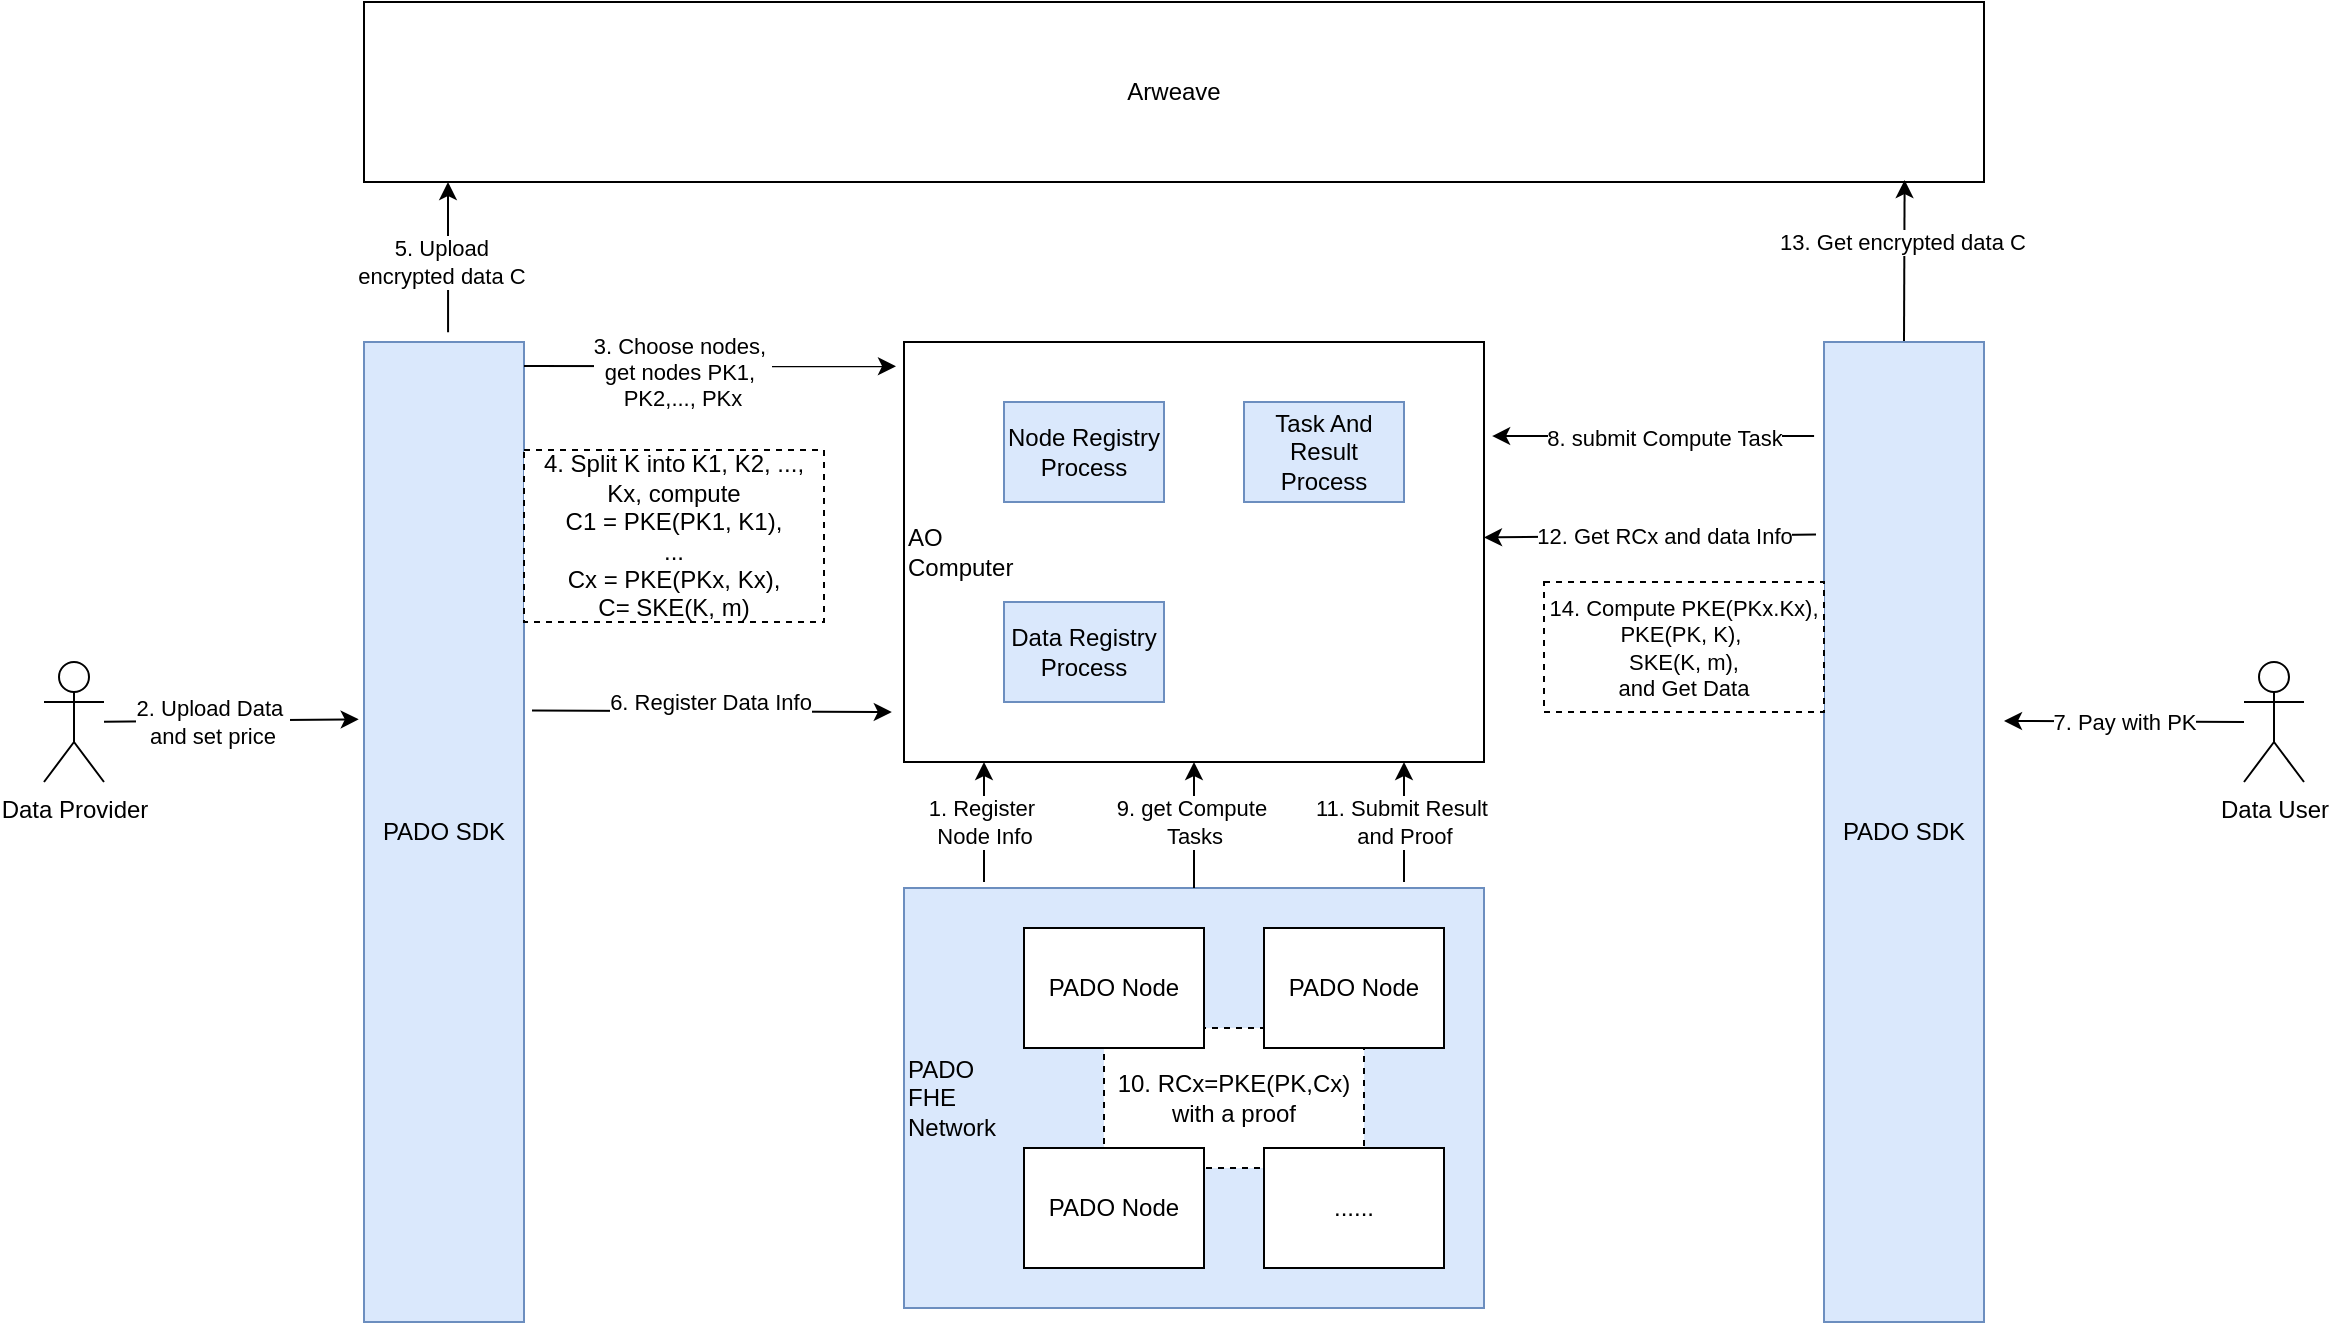 <mxfile version="24.0.4" type="device" pages="2">
  <diagram name="第 1 页" id="ghtXRSLPDQJWJSeyG4D3">
    <mxGraphModel dx="954" dy="727" grid="1" gridSize="10" guides="1" tooltips="1" connect="1" arrows="1" fold="1" page="1" pageScale="1" pageWidth="827" pageHeight="1169" math="0" shadow="0">
      <root>
        <mxCell id="0" />
        <mxCell id="1" parent="0" />
        <mxCell id="QxX5tkR7ZN4w_CKySbzB-1" value="PADO&lt;div&gt;FHE&amp;nbsp;&lt;div&gt;Network&lt;/div&gt;&lt;/div&gt;" style="rounded=0;whiteSpace=wrap;html=1;align=left;fillColor=#dae8fc;strokeColor=#6c8ebf;" parent="1" vertex="1">
          <mxGeometry x="460" y="553" width="290" height="210" as="geometry" />
        </mxCell>
        <mxCell id="QxX5tkR7ZN4w_CKySbzB-6" value="AO&amp;nbsp;&lt;div&gt;Computer&lt;/div&gt;" style="rounded=0;whiteSpace=wrap;html=1;align=left;" parent="1" vertex="1">
          <mxGeometry x="460" y="280" width="290" height="210" as="geometry" />
        </mxCell>
        <mxCell id="QxX5tkR7ZN4w_CKySbzB-7" value="Arweave" style="rounded=0;whiteSpace=wrap;html=1;align=center;" parent="1" vertex="1">
          <mxGeometry x="190" y="110" width="810" height="90" as="geometry" />
        </mxCell>
        <mxCell id="QxX5tkR7ZN4w_CKySbzB-8" value="Data Provider" style="shape=umlActor;verticalLabelPosition=bottom;verticalAlign=top;html=1;outlineConnect=0;" parent="1" vertex="1">
          <mxGeometry x="30" y="440" width="30" height="60" as="geometry" />
        </mxCell>
        <mxCell id="QxX5tkR7ZN4w_CKySbzB-9" value="Node Registry&lt;div&gt;Process&lt;/div&gt;" style="rounded=0;whiteSpace=wrap;html=1;fillColor=#dae8fc;strokeColor=#6c8ebf;" parent="1" vertex="1">
          <mxGeometry x="510" y="310" width="80" height="50" as="geometry" />
        </mxCell>
        <mxCell id="QxX5tkR7ZN4w_CKySbzB-10" value="Task And Result&lt;div&gt;Process&lt;/div&gt;" style="rounded=0;whiteSpace=wrap;html=1;fillColor=#dae8fc;strokeColor=#6c8ebf;" parent="1" vertex="1">
          <mxGeometry x="630" y="310" width="80" height="50" as="geometry" />
        </mxCell>
        <mxCell id="QxX5tkR7ZN4w_CKySbzB-12" value="" style="endArrow=classic;html=1;rounded=0;" parent="1" edge="1">
          <mxGeometry width="50" height="50" relative="1" as="geometry">
            <mxPoint x="500" y="550" as="sourcePoint" />
            <mxPoint x="500" y="490" as="targetPoint" />
          </mxGeometry>
        </mxCell>
        <mxCell id="QxX5tkR7ZN4w_CKySbzB-13" value="1. Register&amp;nbsp;&lt;div&gt;Node Info&lt;/div&gt;" style="edgeLabel;html=1;align=center;verticalAlign=middle;resizable=0;points=[];" parent="QxX5tkR7ZN4w_CKySbzB-12" vertex="1" connectable="0">
          <mxGeometry x="0.1" relative="1" as="geometry">
            <mxPoint y="3" as="offset" />
          </mxGeometry>
        </mxCell>
        <mxCell id="QxX5tkR7ZN4w_CKySbzB-14" value="&lt;div&gt;PADO SDK&lt;/div&gt;" style="rounded=0;whiteSpace=wrap;html=1;align=center;fillColor=#dae8fc;strokeColor=#6c8ebf;" parent="1" vertex="1">
          <mxGeometry x="190" y="280" width="80" height="490" as="geometry" />
        </mxCell>
        <mxCell id="QxX5tkR7ZN4w_CKySbzB-15" value="&lt;div&gt;Data Registry&lt;/div&gt;&lt;div&gt;Process&lt;/div&gt;" style="rounded=0;whiteSpace=wrap;html=1;fillColor=#dae8fc;strokeColor=#6c8ebf;" parent="1" vertex="1">
          <mxGeometry x="510" y="410" width="80" height="50" as="geometry" />
        </mxCell>
        <mxCell id="QxX5tkR7ZN4w_CKySbzB-16" value="" style="endArrow=classic;html=1;rounded=0;entryX=-0.033;entryY=0.385;entryDx=0;entryDy=0;entryPerimeter=0;" parent="1" source="QxX5tkR7ZN4w_CKySbzB-8" target="QxX5tkR7ZN4w_CKySbzB-14" edge="1">
          <mxGeometry width="50" height="50" relative="1" as="geometry">
            <mxPoint x="70" y="440" as="sourcePoint" />
            <mxPoint x="180" y="440" as="targetPoint" />
          </mxGeometry>
        </mxCell>
        <mxCell id="QxX5tkR7ZN4w_CKySbzB-17" value="2. Upload Data&amp;nbsp;&lt;div&gt;and set price&lt;/div&gt;" style="edgeLabel;html=1;align=center;verticalAlign=middle;resizable=0;points=[];" parent="QxX5tkR7ZN4w_CKySbzB-16" vertex="1" connectable="0">
          <mxGeometry x="-0.527" relative="1" as="geometry">
            <mxPoint x="24" as="offset" />
          </mxGeometry>
        </mxCell>
        <mxCell id="QxX5tkR7ZN4w_CKySbzB-18" value="" style="endArrow=classic;html=1;rounded=0;entryX=0;entryY=0.143;entryDx=0;entryDy=0;entryPerimeter=0;" parent="1" edge="1">
          <mxGeometry width="50" height="50" relative="1" as="geometry">
            <mxPoint x="270" y="292" as="sourcePoint" />
            <mxPoint x="456" y="292.15" as="targetPoint" />
          </mxGeometry>
        </mxCell>
        <mxCell id="QxX5tkR7ZN4w_CKySbzB-19" value="3. Choose nodes,&amp;nbsp;&lt;div&gt;get nodes PK1,&amp;nbsp;&lt;/div&gt;&lt;div&gt;PK2,..., PKx&lt;/div&gt;" style="edgeLabel;html=1;align=center;verticalAlign=middle;resizable=0;points=[];" parent="QxX5tkR7ZN4w_CKySbzB-18" vertex="1" connectable="0">
          <mxGeometry x="-0.356" y="1" relative="1" as="geometry">
            <mxPoint x="19" y="4" as="offset" />
          </mxGeometry>
        </mxCell>
        <mxCell id="QxX5tkR7ZN4w_CKySbzB-21" value="4.&amp;nbsp;&lt;span style=&quot;background-color: initial;&quot;&gt;Split K into K1, K2, ..., Kx, compute&lt;/span&gt;&lt;div&gt;C1 = PKE(PK1, K1),&lt;/div&gt;&lt;div&gt;&lt;span style=&quot;background-color: initial;&quot;&gt;...&lt;/span&gt;&lt;br&gt;&lt;/div&gt;&lt;div&gt;Cx = PKE(PKx, Kx),&lt;/div&gt;&lt;div&gt;C= SKE(K, m)&lt;/div&gt;" style="rounded=0;whiteSpace=wrap;html=1;dashed=1;" parent="1" vertex="1">
          <mxGeometry x="270" y="334" width="150" height="86" as="geometry" />
        </mxCell>
        <mxCell id="QxX5tkR7ZN4w_CKySbzB-22" value="" style="endArrow=classic;html=1;rounded=0;exitX=0.638;exitY=-0.012;exitDx=0;exitDy=0;exitPerimeter=0;" parent="1" edge="1">
          <mxGeometry width="50" height="50" relative="1" as="geometry">
            <mxPoint x="232.04" y="275.08" as="sourcePoint" />
            <mxPoint x="232" y="200" as="targetPoint" />
          </mxGeometry>
        </mxCell>
        <mxCell id="QxX5tkR7ZN4w_CKySbzB-23" value="5. Upload&amp;nbsp;&lt;div&gt;encrypted data C&amp;nbsp;&lt;/div&gt;" style="edgeLabel;html=1;align=center;verticalAlign=middle;resizable=0;points=[];" parent="QxX5tkR7ZN4w_CKySbzB-22" vertex="1" connectable="0">
          <mxGeometry x="-0.672" y="1" relative="1" as="geometry">
            <mxPoint x="-1" y="-23" as="offset" />
          </mxGeometry>
        </mxCell>
        <mxCell id="QxX5tkR7ZN4w_CKySbzB-24" value="Data User" style="shape=umlActor;verticalLabelPosition=bottom;verticalAlign=top;html=1;outlineConnect=0;" parent="1" vertex="1">
          <mxGeometry x="1130" y="440" width="30" height="60" as="geometry" />
        </mxCell>
        <mxCell id="QxX5tkR7ZN4w_CKySbzB-25" value="" style="endArrow=classic;html=1;rounded=0;" parent="1" edge="1">
          <mxGeometry width="50" height="50" relative="1" as="geometry">
            <mxPoint x="1130" y="470" as="sourcePoint" />
            <mxPoint x="1010" y="469.5" as="targetPoint" />
          </mxGeometry>
        </mxCell>
        <mxCell id="QxX5tkR7ZN4w_CKySbzB-27" value="7.&amp;nbsp;Pay with PK" style="edgeLabel;html=1;align=center;verticalAlign=middle;resizable=0;points=[];" parent="QxX5tkR7ZN4w_CKySbzB-25" vertex="1" connectable="0">
          <mxGeometry x="-0.569" y="1" relative="1" as="geometry">
            <mxPoint x="-34" y="-1" as="offset" />
          </mxGeometry>
        </mxCell>
        <mxCell id="QxX5tkR7ZN4w_CKySbzB-34" value="&lt;div&gt;10. RCx=PKE(PK,Cx)&lt;/div&gt;&lt;div&gt;with a proof&lt;/div&gt;" style="rounded=0;whiteSpace=wrap;html=1;dashed=1;" parent="1" vertex="1">
          <mxGeometry x="560" y="623" width="130" height="70" as="geometry" />
        </mxCell>
        <mxCell id="QxX5tkR7ZN4w_CKySbzB-3" value="PADO Node" style="rounded=0;whiteSpace=wrap;html=1;" parent="1" vertex="1">
          <mxGeometry x="640" y="573" width="90" height="60" as="geometry" />
        </mxCell>
        <mxCell id="QxX5tkR7ZN4w_CKySbzB-2" value="PADO Node" style="rounded=0;whiteSpace=wrap;html=1;" parent="1" vertex="1">
          <mxGeometry x="520" y="573" width="90" height="60" as="geometry" />
        </mxCell>
        <mxCell id="QxX5tkR7ZN4w_CKySbzB-4" value="PADO Node" style="rounded=0;whiteSpace=wrap;html=1;" parent="1" vertex="1">
          <mxGeometry x="520" y="683" width="90" height="60" as="geometry" />
        </mxCell>
        <mxCell id="QxX5tkR7ZN4w_CKySbzB-5" value="......" style="rounded=0;whiteSpace=wrap;html=1;" parent="1" vertex="1">
          <mxGeometry x="640" y="683" width="90" height="60" as="geometry" />
        </mxCell>
        <mxCell id="QxX5tkR7ZN4w_CKySbzB-37" value="" style="endArrow=classic;html=1;rounded=0;" parent="1" edge="1">
          <mxGeometry width="50" height="50" relative="1" as="geometry">
            <mxPoint x="710" y="550" as="sourcePoint" />
            <mxPoint x="710" y="490" as="targetPoint" />
          </mxGeometry>
        </mxCell>
        <mxCell id="QxX5tkR7ZN4w_CKySbzB-38" value="11. Submit Result&amp;nbsp;&lt;div&gt;and Proof&lt;/div&gt;" style="edgeLabel;html=1;align=center;verticalAlign=middle;resizable=0;points=[];" parent="QxX5tkR7ZN4w_CKySbzB-37" vertex="1" connectable="0">
          <mxGeometry x="0.067" relative="1" as="geometry">
            <mxPoint y="2" as="offset" />
          </mxGeometry>
        </mxCell>
        <mxCell id="GgncNxLAlhZiATb8ekoJ-1" value="" style="endArrow=classic;html=1;rounded=0;entryX=-0.021;entryY=0.881;entryDx=0;entryDy=0;entryPerimeter=0;exitX=1.05;exitY=0.376;exitDx=0;exitDy=0;exitPerimeter=0;" parent="1" source="QxX5tkR7ZN4w_CKySbzB-14" target="QxX5tkR7ZN4w_CKySbzB-6" edge="1">
          <mxGeometry width="50" height="50" relative="1" as="geometry">
            <mxPoint x="290" y="460" as="sourcePoint" />
            <mxPoint x="360" y="480" as="targetPoint" />
          </mxGeometry>
        </mxCell>
        <mxCell id="GgncNxLAlhZiATb8ekoJ-2" value="6. Register Data Info" style="edgeLabel;html=1;align=center;verticalAlign=middle;resizable=0;points=[];" parent="GgncNxLAlhZiATb8ekoJ-1" vertex="1" connectable="0">
          <mxGeometry x="-0.443" relative="1" as="geometry">
            <mxPoint x="39" y="-5" as="offset" />
          </mxGeometry>
        </mxCell>
        <mxCell id="GgncNxLAlhZiATb8ekoJ-3" value="9. get Compute&amp;nbsp;&lt;div&gt;Tasks&lt;/div&gt;" style="endArrow=classic;html=1;rounded=0;exitX=0.5;exitY=0;exitDx=0;exitDy=0;entryX=0.5;entryY=1;entryDx=0;entryDy=0;" parent="1" source="QxX5tkR7ZN4w_CKySbzB-1" target="QxX5tkR7ZN4w_CKySbzB-6" edge="1">
          <mxGeometry x="0.048" width="50" height="50" relative="1" as="geometry">
            <mxPoint x="604.5" y="490" as="sourcePoint" />
            <mxPoint x="610" y="500" as="targetPoint" />
            <mxPoint as="offset" />
          </mxGeometry>
        </mxCell>
        <mxCell id="GgncNxLAlhZiATb8ekoJ-4" value="" style="endArrow=classic;html=1;rounded=0;entryX=1;entryY=0.5;entryDx=0;entryDy=0;exitX=-0.05;exitY=0.194;exitDx=0;exitDy=0;exitPerimeter=0;" parent="1" edge="1">
          <mxGeometry width="50" height="50" relative="1" as="geometry">
            <mxPoint x="916" y="376.28" as="sourcePoint" />
            <mxPoint x="750" y="377.72" as="targetPoint" />
          </mxGeometry>
        </mxCell>
        <mxCell id="GgncNxLAlhZiATb8ekoJ-5" value="12.&amp;nbsp;Get RCx and data Info" style="edgeLabel;html=1;align=center;verticalAlign=middle;resizable=0;points=[];" parent="GgncNxLAlhZiATb8ekoJ-4" vertex="1" connectable="0">
          <mxGeometry x="-0.569" y="1" relative="1" as="geometry">
            <mxPoint x="-40" y="-1" as="offset" />
          </mxGeometry>
        </mxCell>
        <mxCell id="GgncNxLAlhZiATb8ekoJ-6" value="" style="endArrow=classic;html=1;rounded=0;entryX=0.951;entryY=0.989;entryDx=0;entryDy=0;exitX=0.5;exitY=0;exitDx=0;exitDy=0;entryPerimeter=0;" parent="1" source="GgncNxLAlhZiATb8ekoJ-13" target="QxX5tkR7ZN4w_CKySbzB-7" edge="1">
          <mxGeometry width="50" height="50" relative="1" as="geometry">
            <mxPoint x="1190" y="334" as="sourcePoint" />
            <mxPoint x="930" y="200" as="targetPoint" />
          </mxGeometry>
        </mxCell>
        <mxCell id="GgncNxLAlhZiATb8ekoJ-7" value="13. Get encrypted data C" style="edgeLabel;html=1;align=center;verticalAlign=middle;resizable=0;points=[];" parent="GgncNxLAlhZiATb8ekoJ-6" vertex="1" connectable="0">
          <mxGeometry x="0.244" y="1" relative="1" as="geometry">
            <mxPoint as="offset" />
          </mxGeometry>
        </mxCell>
        <mxCell id="GgncNxLAlhZiATb8ekoJ-13" value="&lt;div&gt;PADO SDK&lt;/div&gt;" style="rounded=0;whiteSpace=wrap;html=1;align=center;fillColor=#dae8fc;strokeColor=#6c8ebf;" parent="1" vertex="1">
          <mxGeometry x="920" y="280" width="80" height="490" as="geometry" />
        </mxCell>
        <mxCell id="GgncNxLAlhZiATb8ekoJ-15" value="" style="endArrow=classic;html=1;rounded=0;entryX=1.014;entryY=0.224;entryDx=0;entryDy=0;entryPerimeter=0;exitX=-0.062;exitY=0.096;exitDx=0;exitDy=0;exitPerimeter=0;" parent="1" source="GgncNxLAlhZiATb8ekoJ-13" target="QxX5tkR7ZN4w_CKySbzB-6" edge="1">
          <mxGeometry width="50" height="50" relative="1" as="geometry">
            <mxPoint x="850" y="360" as="sourcePoint" />
            <mxPoint x="900" y="310" as="targetPoint" />
          </mxGeometry>
        </mxCell>
        <mxCell id="GgncNxLAlhZiATb8ekoJ-16" value="8. submit Compute Task" style="edgeLabel;html=1;align=center;verticalAlign=middle;resizable=0;points=[];" parent="GgncNxLAlhZiATb8ekoJ-15" vertex="1" connectable="0">
          <mxGeometry x="0.491" y="1" relative="1" as="geometry">
            <mxPoint x="45" as="offset" />
          </mxGeometry>
        </mxCell>
        <mxCell id="GgncNxLAlhZiATb8ekoJ-18" value="&lt;div style=&quot;font-size: 11px; text-wrap: nowrap;&quot;&gt;14. Compute PKE(PKx.Kx),&lt;/div&gt;&lt;div style=&quot;font-size: 11px; text-wrap: nowrap;&quot;&gt;PKE(PK, K),&amp;nbsp;&lt;br&gt;&lt;/div&gt;&lt;div style=&quot;font-size: 11px; text-wrap: nowrap;&quot;&gt;SKE(K, m),&lt;br&gt;&lt;/div&gt;&lt;div style=&quot;font-size: 11px; text-wrap: nowrap;&quot;&gt;and Get Data&lt;/div&gt;" style="rounded=0;whiteSpace=wrap;html=1;dashed=1;" parent="1" vertex="1">
          <mxGeometry x="780" y="400" width="140" height="65" as="geometry" />
        </mxCell>
      </root>
    </mxGraphModel>
  </diagram>
  <diagram id="c05hI6rLrC8rcLWAQth0" name="第 2 页">
    <mxGraphModel dx="954" dy="727" grid="1" gridSize="10" guides="1" tooltips="1" connect="1" arrows="1" fold="1" page="1" pageScale="1" pageWidth="827" pageHeight="1169" math="0" shadow="0">
      <root>
        <mxCell id="0" />
        <mxCell id="1" parent="0" />
        <mxCell id="DUMjCRSrtNd-vCnPZLQh-1" value="Storage Blockchain" style="rounded=0;whiteSpace=wrap;html=1;align=center;" vertex="1" parent="1">
          <mxGeometry x="110" y="1010" width="810" height="90" as="geometry" />
        </mxCell>
        <mxCell id="exUUGfwQR9QnGsHWKtJS-1" value="&lt;div&gt;PADO&lt;/div&gt;Contracts" style="rounded=0;whiteSpace=wrap;html=1;align=left;fillColor=#dae8fc;strokeColor=#6c8ebf;" vertex="1" parent="1">
          <mxGeometry x="110" y="890" width="810" height="90" as="geometry" />
        </mxCell>
        <mxCell id="exUUGfwQR9QnGsHWKtJS-2" value="Worker Mgt" style="rounded=0;whiteSpace=wrap;html=1;" vertex="1" parent="1">
          <mxGeometry x="390" y="910" width="80" height="50" as="geometry" />
        </mxCell>
        <mxCell id="exUUGfwQR9QnGsHWKtJS-3" value="Fee Mgt" style="rounded=0;whiteSpace=wrap;html=1;" vertex="1" parent="1">
          <mxGeometry x="530" y="910" width="80" height="50" as="geometry" />
        </mxCell>
        <mxCell id="exUUGfwQR9QnGsHWKtJS-4" value="&lt;div&gt;Task Mgt&lt;/div&gt;" style="rounded=0;whiteSpace=wrap;html=1;" vertex="1" parent="1">
          <mxGeometry x="240" y="910" width="80" height="50" as="geometry" />
        </mxCell>
        <mxCell id="exUUGfwQR9QnGsHWKtJS-5" value="Data Mgt" style="rounded=0;whiteSpace=wrap;html=1;" vertex="1" parent="1">
          <mxGeometry x="660" y="910" width="80" height="50" as="geometry" />
        </mxCell>
        <mxCell id="exUUGfwQR9QnGsHWKtJS-6" value="Eigen&lt;div&gt;Contracts&lt;/div&gt;" style="rounded=0;whiteSpace=wrap;html=1;" vertex="1" parent="1">
          <mxGeometry x="790" y="910" width="80" height="50" as="geometry" />
        </mxCell>
        <mxCell id="MkFpK6YsLnDdLfLulqdd-1" value="PADO&lt;div&gt;zkFHE&amp;nbsp;&lt;div&gt;Network&lt;/div&gt;&lt;/div&gt;" style="rounded=0;whiteSpace=wrap;html=1;align=left;fillColor=#dae8fc;strokeColor=#6c8ebf;" vertex="1" parent="1">
          <mxGeometry x="320" y="570" width="380" height="210" as="geometry" />
        </mxCell>
        <mxCell id="MkFpK6YsLnDdLfLulqdd-2" value="&lt;div&gt;11. RCi=REnc(PK,Ci)&lt;/div&gt;&lt;div&gt;with a proof&lt;/div&gt;" style="rounded=0;whiteSpace=wrap;html=1;dashed=1;" vertex="1" parent="1">
          <mxGeometry x="445" y="640" width="130" height="70" as="geometry" />
        </mxCell>
        <mxCell id="MkFpK6YsLnDdLfLulqdd-3" value="PADO Node" style="rounded=0;whiteSpace=wrap;html=1;" vertex="1" parent="1">
          <mxGeometry x="525" y="590" width="90" height="60" as="geometry" />
        </mxCell>
        <mxCell id="MkFpK6YsLnDdLfLulqdd-4" value="PADO Node" style="rounded=0;whiteSpace=wrap;html=1;" vertex="1" parent="1">
          <mxGeometry x="405" y="590" width="90" height="60" as="geometry" />
        </mxCell>
        <mxCell id="MkFpK6YsLnDdLfLulqdd-5" value="PADO Node" style="rounded=0;whiteSpace=wrap;html=1;" vertex="1" parent="1">
          <mxGeometry x="405" y="700" width="90" height="60" as="geometry" />
        </mxCell>
        <mxCell id="MkFpK6YsLnDdLfLulqdd-6" value="......" style="rounded=0;whiteSpace=wrap;html=1;" vertex="1" parent="1">
          <mxGeometry x="525" y="700" width="100" height="60" as="geometry" />
        </mxCell>
        <mxCell id="YoFbUmIuctkHqB53_PTj-1" value="" style="rounded=0;whiteSpace=wrap;html=1;align=left;fillColor=#dae8fc;strokeColor=#6c8ebf;" vertex="1" parent="1">
          <mxGeometry x="110" y="570" width="140" height="210" as="geometry" />
        </mxCell>
        <mxCell id="YoFbUmIuctkHqB53_PTj-2" value="&lt;div&gt;&lt;/div&gt;&lt;div&gt;&lt;br&gt;&lt;/div&gt;" style="rounded=0;whiteSpace=wrap;html=1;align=left;fillColor=#dae8fc;strokeColor=#6c8ebf;" vertex="1" parent="1">
          <mxGeometry x="770" y="570" width="140" height="210" as="geometry" />
        </mxCell>
        <mxCell id="GY8wELrFWkh5OTDhmnHp-1" value="Data Provider" style="shape=umlActor;verticalLabelPosition=bottom;verticalAlign=top;html=1;outlineConnect=0;" vertex="1" parent="1">
          <mxGeometry x="165" y="380" width="30" height="60" as="geometry" />
        </mxCell>
        <mxCell id="lQqx-JxPy_GH4VJ_LsMG-1" value="Data User" style="shape=umlActor;verticalLabelPosition=bottom;verticalAlign=top;html=1;outlineConnect=0;" vertex="1" parent="1">
          <mxGeometry x="815" y="380" width="30" height="60" as="geometry" />
        </mxCell>
        <mxCell id="6bG31kauor2JXkk4538G-1" value="" style="endArrow=classic;html=1;rounded=0;exitX=0.103;exitY=1.01;exitDx=0;exitDy=0;exitPerimeter=0;" edge="1" parent="1" source="MkFpK6YsLnDdLfLulqdd-1">
          <mxGeometry width="50" height="50" relative="1" as="geometry">
            <mxPoint x="360" y="870" as="sourcePoint" />
            <mxPoint x="360" y="884" as="targetPoint" />
          </mxGeometry>
        </mxCell>
        <mxCell id="6bG31kauor2JXkk4538G-2" value="1. Register&amp;nbsp;&lt;div&gt;Node Info&lt;/div&gt;" style="edgeLabel;html=1;align=center;verticalAlign=middle;resizable=0;points=[];" vertex="1" connectable="0" parent="6bG31kauor2JXkk4538G-1">
          <mxGeometry x="0.1" relative="1" as="geometry">
            <mxPoint y="5" as="offset" />
          </mxGeometry>
        </mxCell>
        <mxCell id="PpjK67fXUQc045DBSpY4-1" value="" style="endArrow=classic;html=1;rounded=0;entryX=0.5;entryY=0;entryDx=0;entryDy=0;" edge="1" parent="1" target="YoFbUmIuctkHqB53_PTj-1">
          <mxGeometry width="50" height="50" relative="1" as="geometry">
            <mxPoint x="180" y="470" as="sourcePoint" />
            <mxPoint x="187" y="469" as="targetPoint" />
          </mxGeometry>
        </mxCell>
        <mxCell id="PpjK67fXUQc045DBSpY4-2" value="2. Upload Data&amp;nbsp;&lt;div&gt;and set price&lt;/div&gt;" style="edgeLabel;html=1;align=center;verticalAlign=middle;resizable=0;points=[];" vertex="1" connectable="0" parent="PpjK67fXUQc045DBSpY4-1">
          <mxGeometry x="-0.527" relative="1" as="geometry">
            <mxPoint y="16" as="offset" />
          </mxGeometry>
        </mxCell>
        <mxCell id="QaDAvNOacIVWd6xGqxZ1-1" value="" style="endArrow=classic;html=1;rounded=0;entryX=0.073;entryY=-0.011;entryDx=0;entryDy=0;entryPerimeter=0;exitX=0.414;exitY=1.014;exitDx=0;exitDy=0;exitPerimeter=0;" edge="1" parent="1">
          <mxGeometry width="50" height="50" relative="1" as="geometry">
            <mxPoint x="139.96" y="782.94" as="sourcePoint" />
            <mxPoint x="141.13" y="889.01" as="targetPoint" />
          </mxGeometry>
        </mxCell>
        <mxCell id="QaDAvNOacIVWd6xGqxZ1-2" value="3. Choose nodes,&amp;nbsp;&lt;div&gt;get nodes PK1,&amp;nbsp;&lt;/div&gt;&lt;div&gt;PK2,..., PKx&lt;/div&gt;" style="edgeLabel;html=1;align=center;verticalAlign=middle;resizable=0;points=[];" vertex="1" connectable="0" parent="QaDAvNOacIVWd6xGqxZ1-1">
          <mxGeometry x="-0.356" y="1" relative="1" as="geometry">
            <mxPoint x="1" y="13" as="offset" />
          </mxGeometry>
        </mxCell>
        <mxCell id="SCxaq1_8Oui_Qir0T3os-1" value="4.&amp;nbsp;&lt;span style=&quot;background-color: initial;&quot;&gt;Split K into K1, K2, ..., Kn, compute&lt;/span&gt;&lt;div&gt;C1 = PKE(PK1, K1),&lt;/div&gt;&lt;div&gt;&lt;span style=&quot;background-color: initial;&quot;&gt;...&lt;/span&gt;&lt;br&gt;&lt;/div&gt;&lt;div&gt;Cn = PKE(PKn, Kn),&lt;/div&gt;&lt;div&gt;C= SKE(K, m)&lt;/div&gt;" style="rounded=0;whiteSpace=wrap;html=1;dashed=1;" vertex="1" parent="1">
          <mxGeometry x="112.5" y="640" width="135" height="86" as="geometry" />
        </mxCell>
        <mxCell id="SCxaq1_8Oui_Qir0T3os-3" value="Apps &amp;amp; PADO SDK" style="text;html=1;align=center;verticalAlign=middle;whiteSpace=wrap;rounded=0;" vertex="1" parent="1">
          <mxGeometry x="125" y="570" width="110" height="30" as="geometry" />
        </mxCell>
        <mxCell id="SCxaq1_8Oui_Qir0T3os-4" value="Apps &amp;amp; PADO SDK" style="text;html=1;align=center;verticalAlign=middle;whiteSpace=wrap;rounded=0;" vertex="1" parent="1">
          <mxGeometry x="785" y="570" width="110" height="30" as="geometry" />
        </mxCell>
        <mxCell id="I7ZaOATq_KnOFhExdCV1-1" value="" style="endArrow=classic;html=1;rounded=0;exitX=-0.043;exitY=0.505;exitDx=0;exitDy=0;exitPerimeter=0;entryX=0;entryY=0.5;entryDx=0;entryDy=0;" edge="1" parent="1" source="YoFbUmIuctkHqB53_PTj-1" target="DUMjCRSrtNd-vCnPZLQh-1">
          <mxGeometry width="50" height="50" relative="1" as="geometry">
            <mxPoint x="60.04" y="715.08" as="sourcePoint" />
            <mxPoint x="50" y="960" as="targetPoint" />
            <Array as="points">
              <mxPoint x="40" y="676" />
              <mxPoint x="40" y="870" />
              <mxPoint x="40" y="1055" />
            </Array>
          </mxGeometry>
        </mxCell>
        <mxCell id="I7ZaOATq_KnOFhExdCV1-2" value="5. Upload&amp;nbsp;&lt;div&gt;encrypted data&amp;nbsp;&amp;nbsp;&lt;/div&gt;" style="edgeLabel;html=1;align=center;verticalAlign=middle;resizable=0;points=[];" vertex="1" connectable="0" parent="I7ZaOATq_KnOFhExdCV1-1">
          <mxGeometry x="-0.672" y="1" relative="1" as="geometry">
            <mxPoint x="11" y="135" as="offset" />
          </mxGeometry>
        </mxCell>
        <mxCell id="Bb1Ejjon6rZkzRMfssTx-1" value="" style="endArrow=classic;html=1;rounded=0;exitX=0.75;exitY=1;exitDx=0;exitDy=0;entryX=0.151;entryY=-0.044;entryDx=0;entryDy=0;entryPerimeter=0;" edge="1" parent="1" target="exUUGfwQR9QnGsHWKtJS-1">
          <mxGeometry width="50" height="50" relative="1" as="geometry">
            <mxPoint x="231" y="780" as="sourcePoint" />
            <mxPoint x="231" y="880" as="targetPoint" />
          </mxGeometry>
        </mxCell>
        <mxCell id="Bb1Ejjon6rZkzRMfssTx-2" value="6. Register&amp;nbsp;&lt;div&gt;Data Info&lt;/div&gt;" style="edgeLabel;html=1;align=center;verticalAlign=middle;resizable=0;points=[];" vertex="1" connectable="0" parent="Bb1Ejjon6rZkzRMfssTx-1">
          <mxGeometry x="-0.443" relative="1" as="geometry">
            <mxPoint x="4" y="20" as="offset" />
          </mxGeometry>
        </mxCell>
        <mxCell id="ZDVfE5y243Be8YPZUsdZ-1" value="" style="endArrow=classic;html=1;rounded=0;entryX=0.5;entryY=0;entryDx=0;entryDy=0;" edge="1" parent="1">
          <mxGeometry width="50" height="50" relative="1" as="geometry">
            <mxPoint x="810" y="469" as="sourcePoint" />
            <mxPoint x="810" y="569" as="targetPoint" />
          </mxGeometry>
        </mxCell>
        <mxCell id="ZDVfE5y243Be8YPZUsdZ-2" value="7.&amp;nbsp;Pay&amp;nbsp;&lt;div&gt;with PK&lt;/div&gt;" style="edgeLabel;html=1;align=center;verticalAlign=middle;resizable=0;points=[];" vertex="1" connectable="0" parent="ZDVfE5y243Be8YPZUsdZ-1">
          <mxGeometry x="-0.569" y="1" relative="1" as="geometry">
            <mxPoint x="-1" y="-1" as="offset" />
          </mxGeometry>
        </mxCell>
        <mxCell id="fF99x6c2l2We9HSMI7pX-1" value="" style="endArrow=classic;html=1;rounded=0;entryX=0.844;entryY=-0.044;entryDx=0;entryDy=0;entryPerimeter=0;" edge="1" parent="1" target="exUUGfwQR9QnGsHWKtJS-1">
          <mxGeometry width="50" height="50" relative="1" as="geometry">
            <mxPoint x="794" y="780" as="sourcePoint" />
            <mxPoint x="793" y="880" as="targetPoint" />
          </mxGeometry>
        </mxCell>
        <mxCell id="fF99x6c2l2We9HSMI7pX-2" value="8. submit&amp;nbsp;&lt;div&gt;Compute Task&lt;/div&gt;" style="edgeLabel;html=1;align=center;verticalAlign=middle;resizable=0;points=[];" vertex="1" connectable="0" parent="fF99x6c2l2We9HSMI7pX-1">
          <mxGeometry x="0.491" y="1" relative="1" as="geometry">
            <mxPoint x="-5" y="-49" as="offset" />
          </mxGeometry>
        </mxCell>
        <mxCell id="fF99x6c2l2We9HSMI7pX-3" value="" style="endArrow=classic;html=1;rounded=0;exitX=0.424;exitY=1.019;exitDx=0;exitDy=0;exitPerimeter=0;entryX=0.844;entryY=-0.044;entryDx=0;entryDy=0;entryPerimeter=0;" edge="1" parent="1">
          <mxGeometry width="50" height="50" relative="1" as="geometry">
            <mxPoint x="436.12" y="783.99" as="sourcePoint" />
            <mxPoint x="436" y="890" as="targetPoint" />
          </mxGeometry>
        </mxCell>
        <mxCell id="fF99x6c2l2We9HSMI7pX-4" value="9. Get&amp;nbsp;&lt;div&gt;Compute Tasks&lt;/div&gt;" style="edgeLabel;html=1;align=center;verticalAlign=middle;resizable=0;points=[];" vertex="1" connectable="0" parent="fF99x6c2l2We9HSMI7pX-3">
          <mxGeometry x="0.491" y="1" relative="1" as="geometry">
            <mxPoint x="-7" y="-47" as="offset" />
          </mxGeometry>
        </mxCell>
        <mxCell id="XnVLdmQZfstgaaeMO9ap-1" value="" style="endArrow=classic;html=1;rounded=0;exitX=0.424;exitY=1.019;exitDx=0;exitDy=0;exitPerimeter=0;entryX=0.844;entryY=-0.044;entryDx=0;entryDy=0;entryPerimeter=0;" edge="1" parent="1">
          <mxGeometry width="50" height="50" relative="1" as="geometry">
            <mxPoint x="680.12" y="780" as="sourcePoint" />
            <mxPoint x="680" y="886.01" as="targetPoint" />
          </mxGeometry>
        </mxCell>
        <mxCell id="XnVLdmQZfstgaaeMO9ap-2" value="13. Submit result&amp;nbsp;&lt;div&gt;and proof&lt;/div&gt;" style="edgeLabel;html=1;align=center;verticalAlign=middle;resizable=0;points=[];" vertex="1" connectable="0" parent="XnVLdmQZfstgaaeMO9ap-1">
          <mxGeometry x="0.491" y="1" relative="1" as="geometry">
            <mxPoint x="-1" y="-46" as="offset" />
          </mxGeometry>
        </mxCell>
        <mxCell id="XnVLdmQZfstgaaeMO9ap-3" value="" style="endArrow=classic;html=1;rounded=0;exitX=0.424;exitY=1.019;exitDx=0;exitDy=0;exitPerimeter=0;entryX=0.473;entryY=-0.056;entryDx=0;entryDy=0;entryPerimeter=0;" edge="1" parent="1">
          <mxGeometry width="50" height="50" relative="1" as="geometry">
            <mxPoint x="502.12" y="783.99" as="sourcePoint" />
            <mxPoint x="501.13" y="1004.96" as="targetPoint" />
          </mxGeometry>
        </mxCell>
        <mxCell id="XnVLdmQZfstgaaeMO9ap-4" value="10. Get&amp;nbsp;&lt;div&gt;encrypted data&lt;/div&gt;" style="edgeLabel;html=1;align=center;verticalAlign=middle;resizable=0;points=[];" vertex="1" connectable="0" parent="XnVLdmQZfstgaaeMO9ap-3">
          <mxGeometry x="0.491" y="1" relative="1" as="geometry">
            <mxPoint x="1" y="-98" as="offset" />
          </mxGeometry>
        </mxCell>
        <mxCell id="XnVLdmQZfstgaaeMO9ap-5" value="" style="endArrow=classic;html=1;rounded=0;exitX=0.424;exitY=1.019;exitDx=0;exitDy=0;exitPerimeter=0;entryX=0.636;entryY=-0.033;entryDx=0;entryDy=0;entryPerimeter=0;" edge="1" parent="1" target="DUMjCRSrtNd-vCnPZLQh-1">
          <mxGeometry width="50" height="50" relative="1" as="geometry">
            <mxPoint x="625.99" y="780" as="sourcePoint" />
            <mxPoint x="625" y="1000" as="targetPoint" />
          </mxGeometry>
        </mxCell>
        <mxCell id="XnVLdmQZfstgaaeMO9ap-6" value="12. upload&amp;nbsp;&lt;div&gt;encrypt result&lt;/div&gt;" style="edgeLabel;html=1;align=center;verticalAlign=middle;resizable=0;points=[];" vertex="1" connectable="0" parent="XnVLdmQZfstgaaeMO9ap-5">
          <mxGeometry x="0.491" y="1" relative="1" as="geometry">
            <mxPoint x="-1" y="-94" as="offset" />
          </mxGeometry>
        </mxCell>
        <mxCell id="zBYrMYTLvjYkhXmIezpW-1" value="" style="endArrow=classic;html=1;rounded=0;entryX=0.951;entryY=-0.044;entryDx=0;entryDy=0;entryPerimeter=0;" edge="1" parent="1">
          <mxGeometry width="50" height="50" relative="1" as="geometry">
            <mxPoint x="843" y="780" as="sourcePoint" />
            <mxPoint x="843.31" y="886.04" as="targetPoint" />
          </mxGeometry>
        </mxCell>
        <mxCell id="zBYrMYTLvjYkhXmIezpW-2" value="14. Get&amp;nbsp;&lt;div&gt;task Info&lt;/div&gt;" style="edgeLabel;html=1;align=center;verticalAlign=middle;resizable=0;points=[];" vertex="1" connectable="0" parent="zBYrMYTLvjYkhXmIezpW-1">
          <mxGeometry x="-0.095" y="-1" relative="1" as="geometry">
            <mxPoint x="1" y="21" as="offset" />
          </mxGeometry>
        </mxCell>
        <mxCell id="zBYrMYTLvjYkhXmIezpW-3" value="" style="endArrow=classic;html=1;rounded=0;entryX=0.969;entryY=-0.056;entryDx=0;entryDy=0;entryPerimeter=0;" edge="1" parent="1" target="DUMjCRSrtNd-vCnPZLQh-1">
          <mxGeometry width="50" height="50" relative="1" as="geometry">
            <mxPoint x="895" y="783.96" as="sourcePoint" />
            <mxPoint x="895.31" y="890" as="targetPoint" />
          </mxGeometry>
        </mxCell>
        <mxCell id="zBYrMYTLvjYkhXmIezpW-4" value="15. Get RCi&amp;nbsp;&lt;div&gt;and encrypted data&lt;/div&gt;" style="edgeLabel;html=1;align=center;verticalAlign=middle;resizable=0;points=[];" vertex="1" connectable="0" parent="zBYrMYTLvjYkhXmIezpW-3">
          <mxGeometry x="-0.095" y="-1" relative="1" as="geometry">
            <mxPoint x="10" y="-74" as="offset" />
          </mxGeometry>
        </mxCell>
        <mxCell id="jBNkv52IjdpRrdKp5_tz-1" value="16. Compute RCi to get PKE(PK, K); decrypt PKE(PK, K) to get K, and decrypt SKE(K, m) to get plain data" style="text;html=1;align=center;verticalAlign=middle;whiteSpace=wrap;rounded=0;fillColor=default;" vertex="1" parent="1">
          <mxGeometry x="775" y="630" width="130" height="90" as="geometry" />
        </mxCell>
        <mxCell id="jBNkv52IjdpRrdKp5_tz-2" value="" style="endArrow=classic;html=1;rounded=0;" edge="1" parent="1">
          <mxGeometry width="50" height="50" relative="1" as="geometry">
            <mxPoint x="850" y="570" as="sourcePoint" />
            <mxPoint x="850" y="460" as="targetPoint" />
          </mxGeometry>
        </mxCell>
        <mxCell id="jBNkv52IjdpRrdKp5_tz-3" value="17. Get&amp;nbsp;&lt;div&gt;plain data&lt;/div&gt;" style="edgeLabel;html=1;align=center;verticalAlign=middle;resizable=0;points=[];" vertex="1" connectable="0" parent="jBNkv52IjdpRrdKp5_tz-2">
          <mxGeometry x="-0.291" y="1" relative="1" as="geometry">
            <mxPoint as="offset" />
          </mxGeometry>
        </mxCell>
      </root>
    </mxGraphModel>
  </diagram>
</mxfile>
